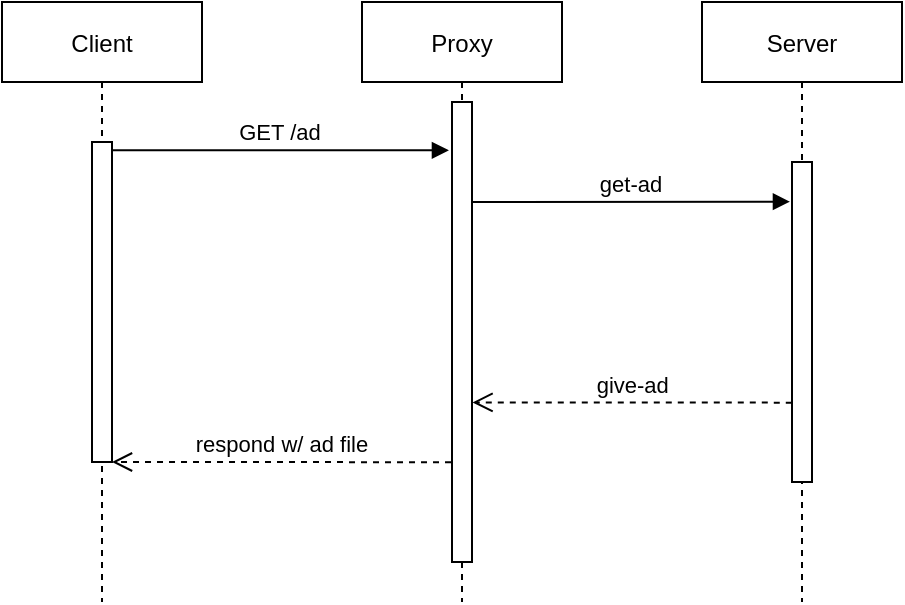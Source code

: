<mxfile>
    <diagram id="kgpKYQtTHZ0yAKxKKP6v" name="Page-1">
        <mxGraphModel dx="895" dy="460" grid="1" gridSize="10" guides="1" tooltips="1" connect="1" arrows="1" fold="1" page="1" pageScale="1" pageWidth="850" pageHeight="1100" math="0" shadow="0">
            <root>
                <mxCell id="0"/>
                <mxCell id="1" parent="0"/>
                <mxCell id="3nuBFxr9cyL0pnOWT2aG-1" value="Client" style="shape=umlLifeline;perimeter=lifelinePerimeter;container=1;collapsible=0;recursiveResize=0;rounded=0;shadow=0;strokeWidth=1;" parent="1" vertex="1">
                    <mxGeometry x="120" y="80" width="100" height="300" as="geometry"/>
                </mxCell>
                <mxCell id="3nuBFxr9cyL0pnOWT2aG-2" value="" style="points=[];perimeter=orthogonalPerimeter;rounded=0;shadow=0;strokeWidth=1;" parent="3nuBFxr9cyL0pnOWT2aG-1" vertex="1">
                    <mxGeometry x="45" y="70" width="10" height="160" as="geometry"/>
                </mxCell>
                <mxCell id="3nuBFxr9cyL0pnOWT2aG-5" value="Proxy" style="shape=umlLifeline;perimeter=lifelinePerimeter;container=1;collapsible=0;recursiveResize=0;rounded=0;shadow=0;strokeWidth=1;" parent="1" vertex="1">
                    <mxGeometry x="300" y="80" width="100" height="300" as="geometry"/>
                </mxCell>
                <mxCell id="3nuBFxr9cyL0pnOWT2aG-6" value="" style="points=[];perimeter=orthogonalPerimeter;rounded=0;shadow=0;strokeWidth=1;" parent="3nuBFxr9cyL0pnOWT2aG-5" vertex="1">
                    <mxGeometry x="45" y="50" width="10" height="230" as="geometry"/>
                </mxCell>
                <mxCell id="2" value="get-ad" style="verticalAlign=bottom;endArrow=block;shadow=0;strokeWidth=1;entryX=-0.103;entryY=0.124;entryDx=0;entryDy=0;entryPerimeter=0;" edge="1" parent="3nuBFxr9cyL0pnOWT2aG-5" target="DM9WYxIIClQ7wr1XLAzr-2">
                    <mxGeometry relative="1" as="geometry">
                        <mxPoint x="55" y="100.0" as="sourcePoint"/>
                        <mxPoint x="223.47" y="100.0" as="targetPoint"/>
                    </mxGeometry>
                </mxCell>
                <mxCell id="3nuBFxr9cyL0pnOWT2aG-7" value="respond w/ ad file" style="verticalAlign=bottom;endArrow=open;dashed=1;endSize=8;shadow=0;strokeWidth=1;exitX=-0.049;exitY=0.783;exitDx=0;exitDy=0;exitPerimeter=0;" parent="1" source="3nuBFxr9cyL0pnOWT2aG-6" target="3nuBFxr9cyL0pnOWT2aG-2" edge="1">
                    <mxGeometry x="-0.002" relative="1" as="geometry">
                        <mxPoint x="275" y="236" as="targetPoint"/>
                        <mxPoint x="330" y="310" as="sourcePoint"/>
                        <mxPoint as="offset"/>
                    </mxGeometry>
                </mxCell>
                <mxCell id="3nuBFxr9cyL0pnOWT2aG-8" value="GET /ad" style="verticalAlign=bottom;endArrow=block;shadow=0;strokeWidth=1;entryX=-0.153;entryY=0.105;entryDx=0;entryDy=0;entryPerimeter=0;" parent="1" source="3nuBFxr9cyL0pnOWT2aG-2" target="3nuBFxr9cyL0pnOWT2aG-6" edge="1">
                    <mxGeometry relative="1" as="geometry">
                        <mxPoint x="275" y="160" as="sourcePoint"/>
                        <mxPoint x="270" y="150" as="targetPoint"/>
                    </mxGeometry>
                </mxCell>
                <mxCell id="DM9WYxIIClQ7wr1XLAzr-1" value="Server" style="shape=umlLifeline;perimeter=lifelinePerimeter;container=1;collapsible=0;recursiveResize=0;rounded=0;shadow=0;strokeWidth=1;" parent="1" vertex="1">
                    <mxGeometry x="470" y="80" width="100" height="300" as="geometry"/>
                </mxCell>
                <mxCell id="DM9WYxIIClQ7wr1XLAzr-2" value="" style="points=[];perimeter=orthogonalPerimeter;rounded=0;shadow=0;strokeWidth=1;" parent="DM9WYxIIClQ7wr1XLAzr-1" vertex="1">
                    <mxGeometry x="45" y="80" width="10" height="160" as="geometry"/>
                </mxCell>
                <mxCell id="6" value="give-ad" style="verticalAlign=bottom;endArrow=open;dashed=1;endSize=8;shadow=0;strokeWidth=1;exitX=-0.011;exitY=0.752;exitDx=0;exitDy=0;exitPerimeter=0;entryX=1.026;entryY=0.653;entryDx=0;entryDy=0;entryPerimeter=0;" edge="1" parent="1" source="DM9WYxIIClQ7wr1XLAzr-2" target="3nuBFxr9cyL0pnOWT2aG-6">
                    <mxGeometry x="-0.004" relative="1" as="geometry">
                        <mxPoint x="360" y="280" as="targetPoint"/>
                        <mxPoint x="510" y="280" as="sourcePoint"/>
                        <mxPoint as="offset"/>
                    </mxGeometry>
                </mxCell>
            </root>
        </mxGraphModel>
    </diagram>
</mxfile>